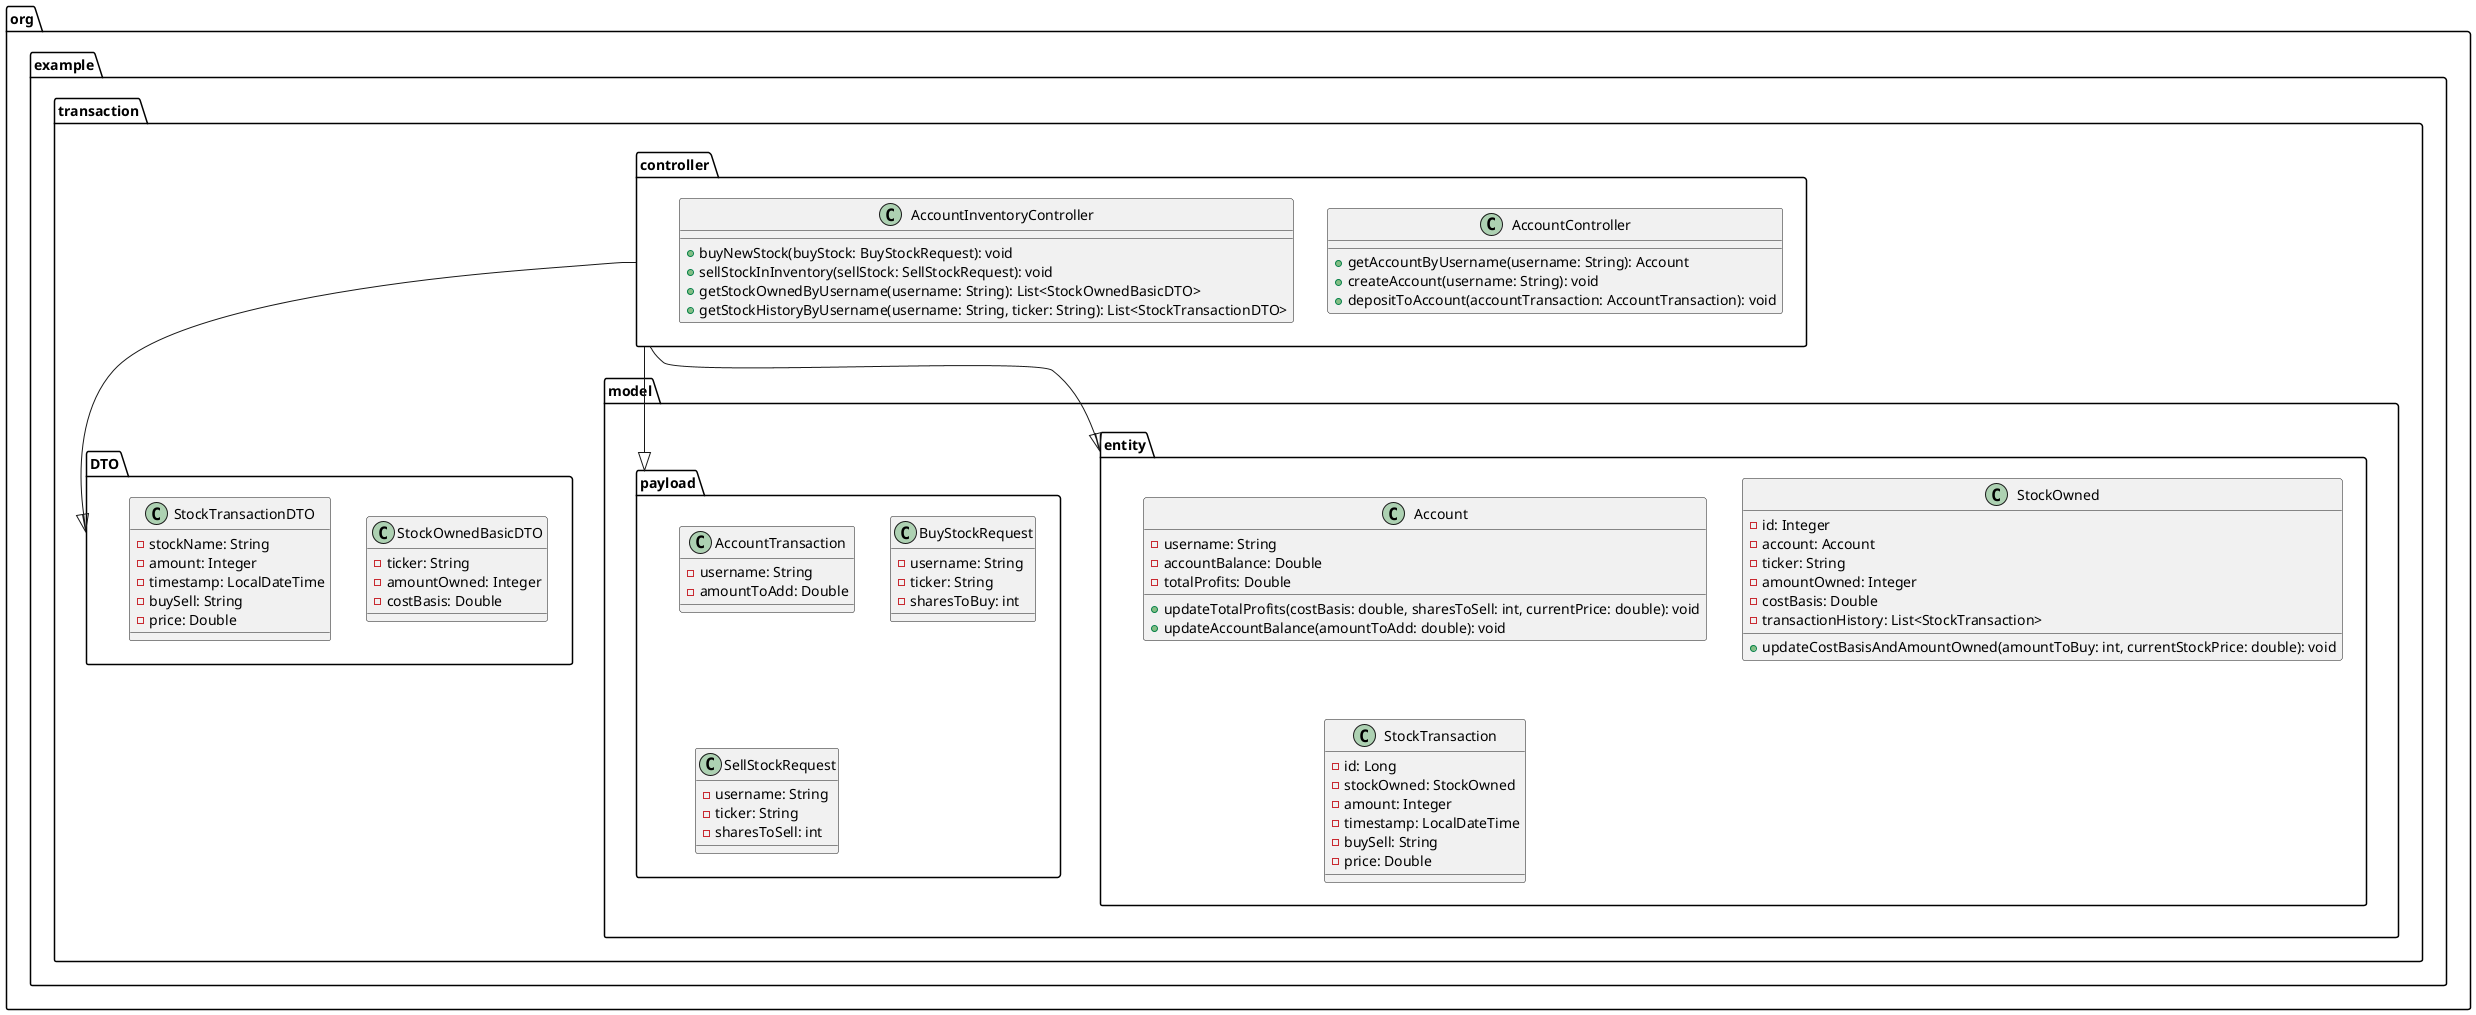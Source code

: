 @startuml

package org.example.transaction.controller {
    class AccountController {
        +getAccountByUsername(username: String): Account
        +createAccount(username: String): void
        +depositToAccount(accountTransaction: AccountTransaction): void
    }

    class AccountInventoryController {
        +buyNewStock(buyStock: BuyStockRequest): void
        +sellStockInInventory(sellStock: SellStockRequest): void
        +getStockOwnedByUsername(username: String): List<StockOwnedBasicDTO>
        +getStockHistoryByUsername(username: String, ticker: String): List<StockTransactionDTO>
    }
}

package org.example.transaction.DTO {
    class StockOwnedBasicDTO {
        -ticker: String
        -amountOwned: Integer
        -costBasis: Double
    }

    class StockTransactionDTO {
        -stockName: String
        -amount: Integer
        -timestamp: LocalDateTime
        -buySell: String
        -price: Double
    }
}

package org.example.transaction.model.entity {
    class Account {
        -username: String
        -accountBalance: Double
        -totalProfits: Double

        +updateTotalProfits(costBasis: double, sharesToSell: int, currentPrice: double): void
        +updateAccountBalance(amountToAdd: double): void
    }

    class StockOwned {
        -id: Integer
        -account: Account
        -ticker: String
        -amountOwned: Integer
        -costBasis: Double
        -transactionHistory: List<StockTransaction>

        +updateCostBasisAndAmountOwned(amountToBuy: int, currentStockPrice: double): void
    }

    class StockTransaction {
        -id: Long
        -stockOwned: StockOwned
        -amount: Integer
        -timestamp: LocalDateTime
        -buySell: String
        -price: Double
    }
}

package org.example.transaction.model.payload {
    class AccountTransaction {
        -username: String
        -amountToAdd: Double
    }

    class BuyStockRequest {
        -username: String
        -ticker: String
        -sharesToBuy: int
    }

    class SellStockRequest {
        -username: String
        -ticker: String
        -sharesToSell: int
    }
}

org.example.transaction.controller --|> org.example.transaction.DTO
org.example.transaction.controller --|> org.example.transaction.model.entity
org.example.transaction.controller --|> org.example.transaction.model.payload

@enduml
